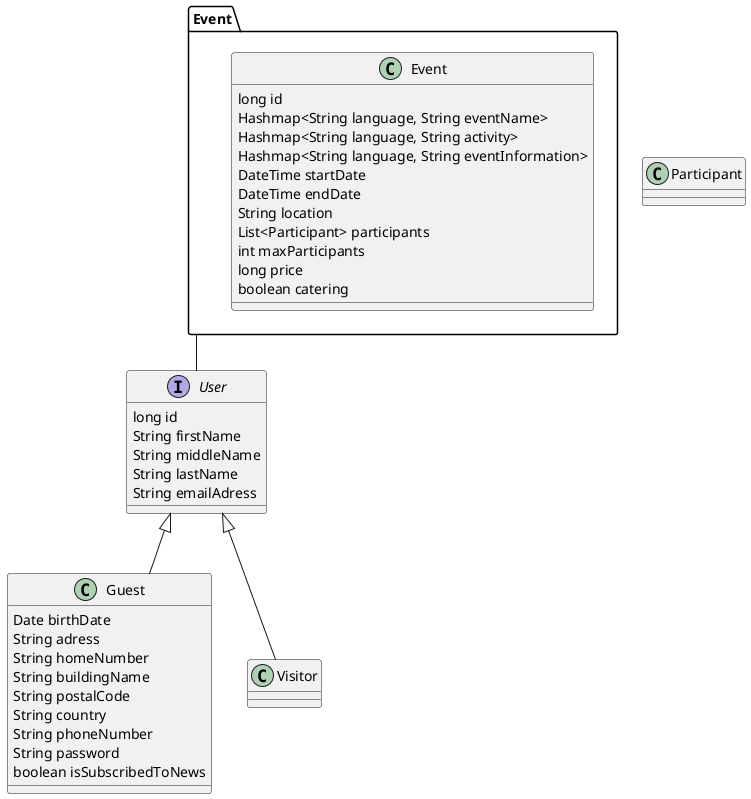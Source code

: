 @startuml

interface User{
    long id
    String firstName
    String middleName
    String lastName
    String emailAdress
}

class Guest{
    Date birthDate
    String adress
    String homeNumber
    String buildingName
    String postalCode
    String country
    String phoneNumber
    String password
    boolean isSubscribedToNews
}

class Participant{

}

User <|-- Guest
User <|-- Visitor

package Event {
    class Event{
        long id
        Hashmap<String language, String eventName>
        Hashmap<String language, String activity>
        Hashmap<String language, String eventInformation>
        DateTime startDate
        DateTime endDate
        String location
        List<Participant> participants
        int maxParticipants
        long price
        boolean catering
    }

}

Event -- User

@enduml